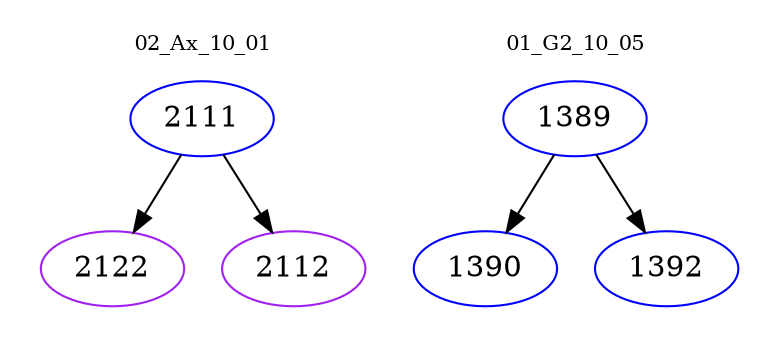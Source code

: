digraph{
subgraph cluster_0 {
color = white
label = "02_Ax_10_01";
fontsize=10;
T0_2111 [label="2111", color="blue"]
T0_2111 -> T0_2122 [color="black"]
T0_2122 [label="2122", color="purple"]
T0_2111 -> T0_2112 [color="black"]
T0_2112 [label="2112", color="purple"]
}
subgraph cluster_1 {
color = white
label = "01_G2_10_05";
fontsize=10;
T1_1389 [label="1389", color="blue"]
T1_1389 -> T1_1390 [color="black"]
T1_1390 [label="1390", color="blue"]
T1_1389 -> T1_1392 [color="black"]
T1_1392 [label="1392", color="blue"]
}
}
